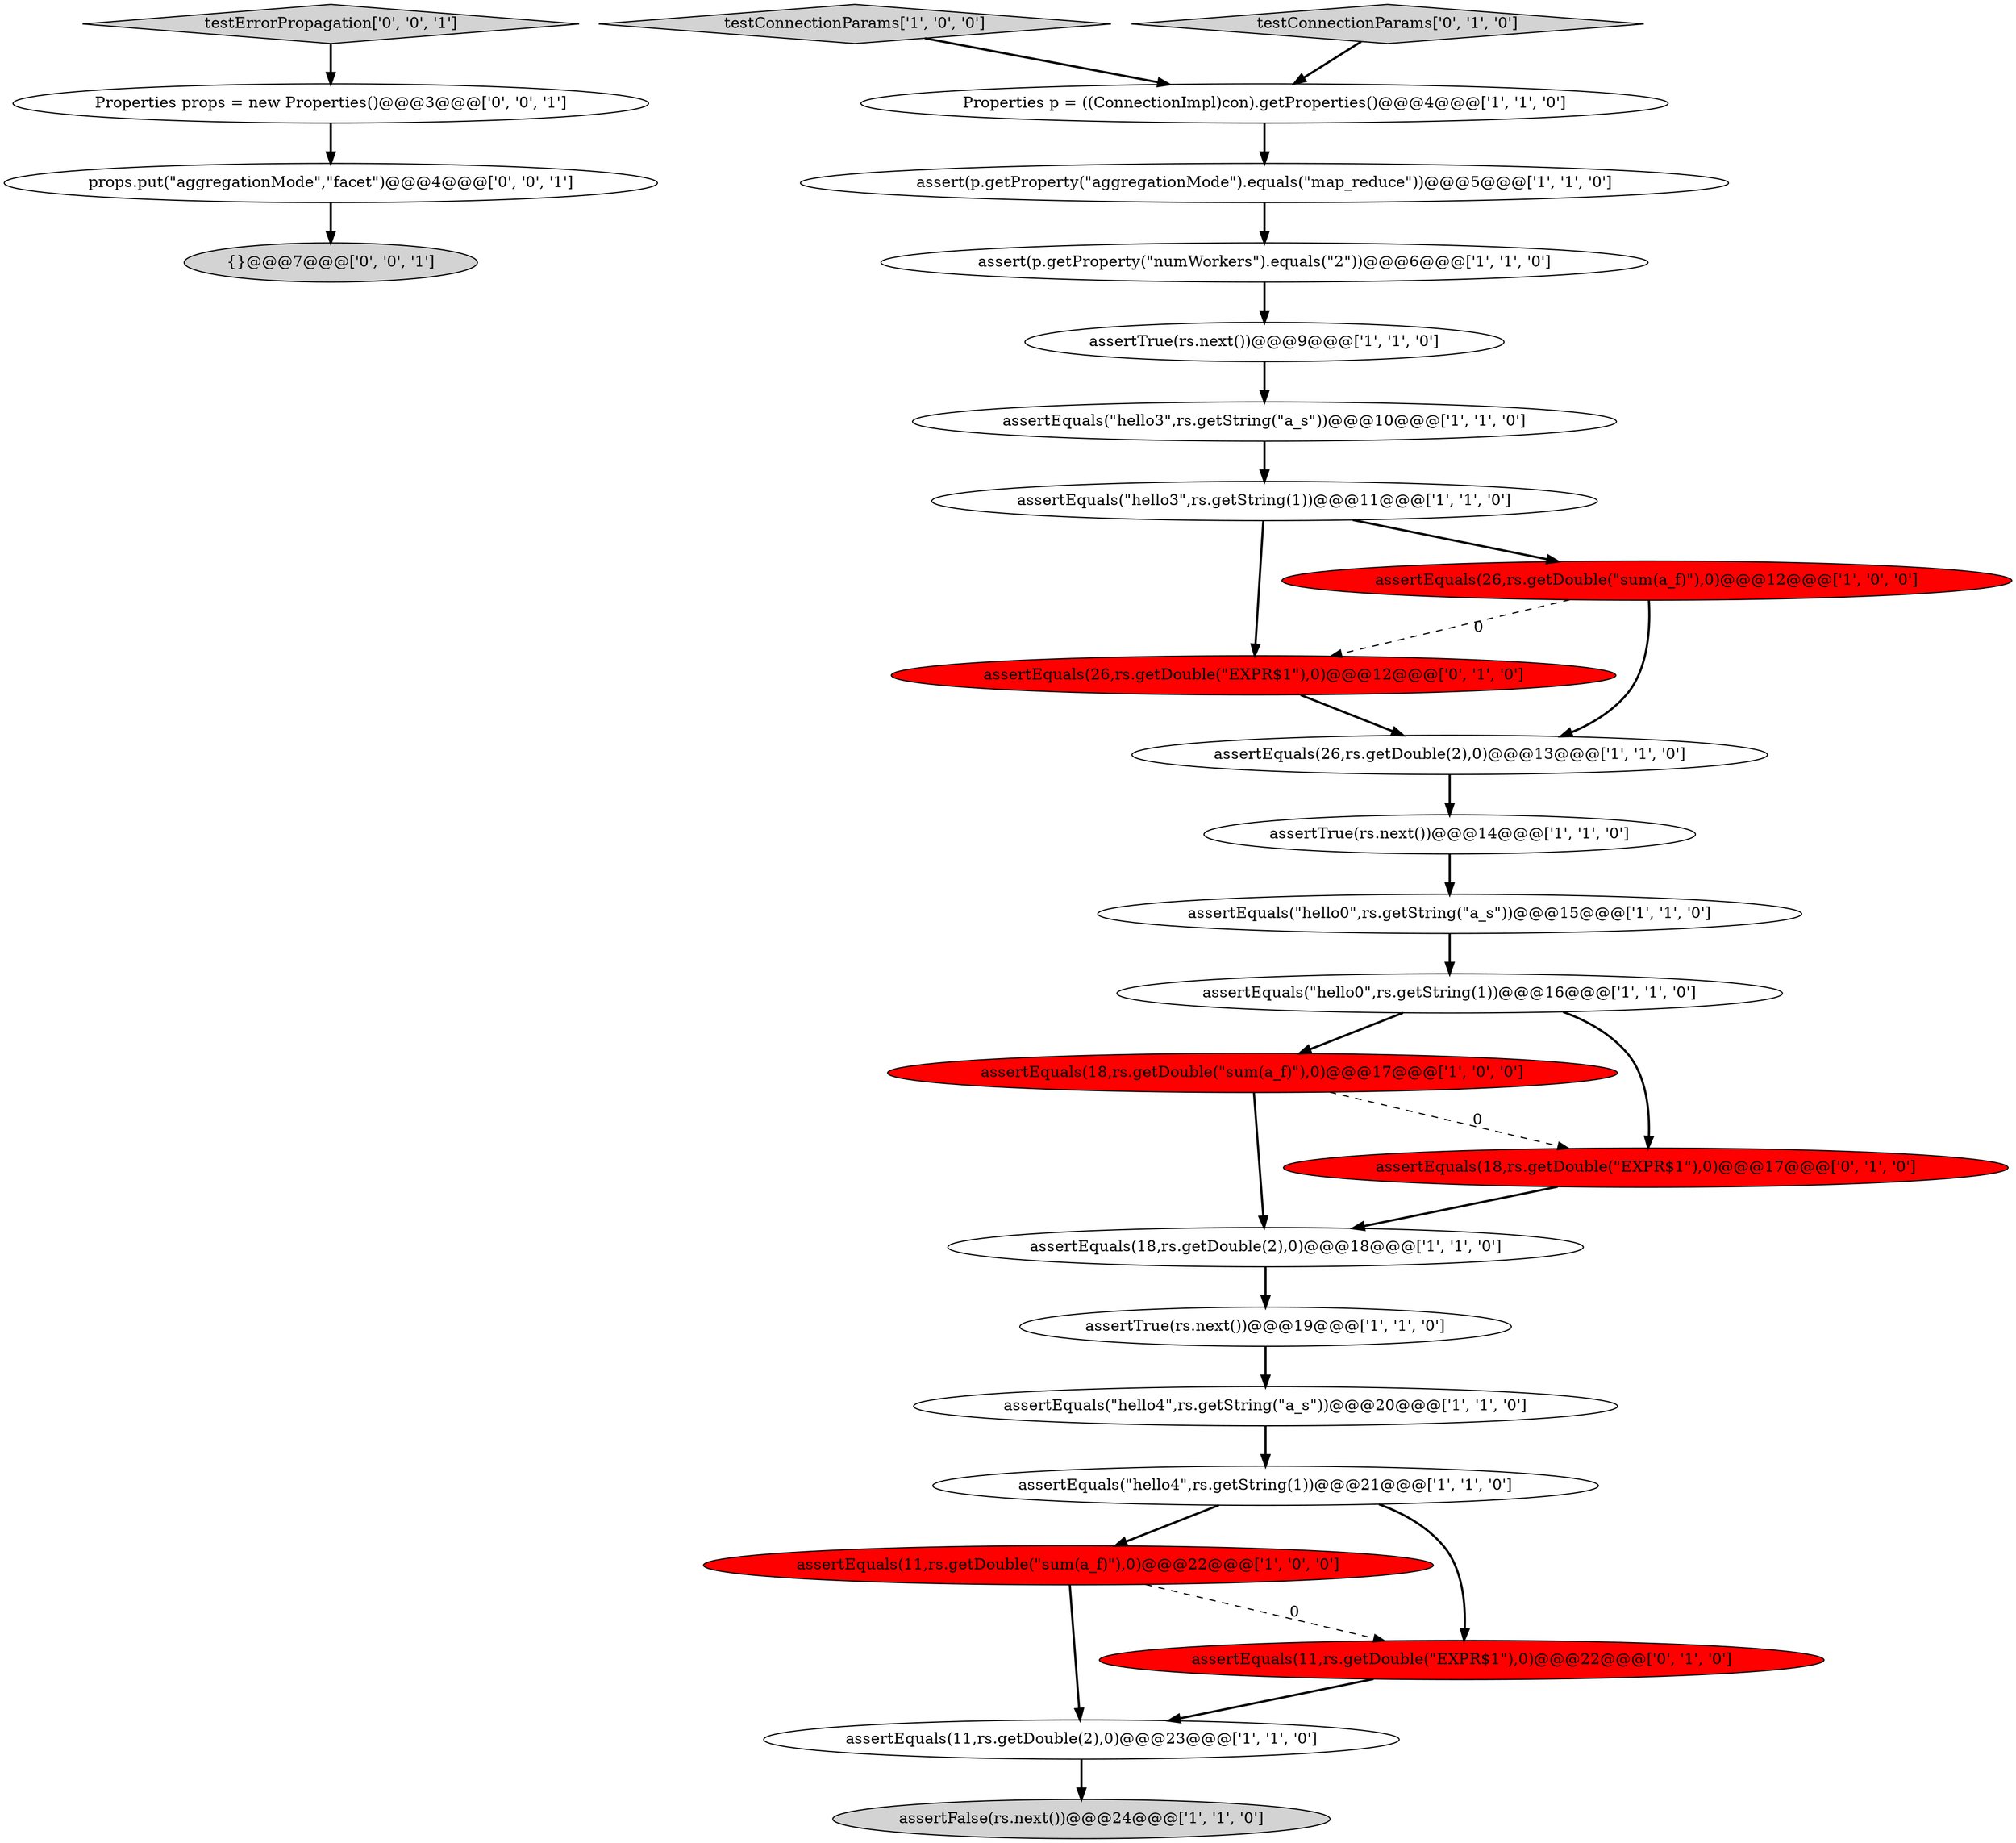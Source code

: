 digraph {
24 [style = filled, label = "{}@@@7@@@['0', '0', '1']", fillcolor = lightgray, shape = ellipse image = "AAA0AAABBB3BBB"];
8 [style = filled, label = "assertEquals(26,rs.getDouble(2),0)@@@13@@@['1', '1', '0']", fillcolor = white, shape = ellipse image = "AAA0AAABBB1BBB"];
2 [style = filled, label = "assertEquals(\"hello0\",rs.getString(1))@@@16@@@['1', '1', '0']", fillcolor = white, shape = ellipse image = "AAA0AAABBB1BBB"];
4 [style = filled, label = "assertEquals(11,rs.getDouble(2),0)@@@23@@@['1', '1', '0']", fillcolor = white, shape = ellipse image = "AAA0AAABBB1BBB"];
7 [style = filled, label = "testConnectionParams['1', '0', '0']", fillcolor = lightgray, shape = diamond image = "AAA0AAABBB1BBB"];
1 [style = filled, label = "assertEquals(\"hello3\",rs.getString(\"a_s\"))@@@10@@@['1', '1', '0']", fillcolor = white, shape = ellipse image = "AAA0AAABBB1BBB"];
10 [style = filled, label = "assertEquals(11,rs.getDouble(\"sum(a_f)\"),0)@@@22@@@['1', '0', '0']", fillcolor = red, shape = ellipse image = "AAA1AAABBB1BBB"];
3 [style = filled, label = "assertTrue(rs.next())@@@19@@@['1', '1', '0']", fillcolor = white, shape = ellipse image = "AAA0AAABBB1BBB"];
0 [style = filled, label = "assertEquals(18,rs.getDouble(\"sum(a_f)\"),0)@@@17@@@['1', '0', '0']", fillcolor = red, shape = ellipse image = "AAA1AAABBB1BBB"];
22 [style = filled, label = "assertEquals(18,rs.getDouble(\"EXPR$1\"),0)@@@17@@@['0', '1', '0']", fillcolor = red, shape = ellipse image = "AAA1AAABBB2BBB"];
18 [style = filled, label = "assertEquals(18,rs.getDouble(2),0)@@@18@@@['1', '1', '0']", fillcolor = white, shape = ellipse image = "AAA0AAABBB1BBB"];
23 [style = filled, label = "assertEquals(26,rs.getDouble(\"EXPR$1\"),0)@@@12@@@['0', '1', '0']", fillcolor = red, shape = ellipse image = "AAA1AAABBB2BBB"];
14 [style = filled, label = "assertTrue(rs.next())@@@9@@@['1', '1', '0']", fillcolor = white, shape = ellipse image = "AAA0AAABBB1BBB"];
27 [style = filled, label = "testErrorPropagation['0', '0', '1']", fillcolor = lightgray, shape = diamond image = "AAA0AAABBB3BBB"];
6 [style = filled, label = "assertTrue(rs.next())@@@14@@@['1', '1', '0']", fillcolor = white, shape = ellipse image = "AAA0AAABBB1BBB"];
5 [style = filled, label = "assertFalse(rs.next())@@@24@@@['1', '1', '0']", fillcolor = lightgray, shape = ellipse image = "AAA0AAABBB1BBB"];
11 [style = filled, label = "assertEquals(26,rs.getDouble(\"sum(a_f)\"),0)@@@12@@@['1', '0', '0']", fillcolor = red, shape = ellipse image = "AAA1AAABBB1BBB"];
15 [style = filled, label = "assertEquals(\"hello0\",rs.getString(\"a_s\"))@@@15@@@['1', '1', '0']", fillcolor = white, shape = ellipse image = "AAA0AAABBB1BBB"];
19 [style = filled, label = "assert(p.getProperty(\"numWorkers\").equals(\"2\"))@@@6@@@['1', '1', '0']", fillcolor = white, shape = ellipse image = "AAA0AAABBB1BBB"];
13 [style = filled, label = "assertEquals(\"hello3\",rs.getString(1))@@@11@@@['1', '1', '0']", fillcolor = white, shape = ellipse image = "AAA0AAABBB1BBB"];
16 [style = filled, label = "Properties p = ((ConnectionImpl)con).getProperties()@@@4@@@['1', '1', '0']", fillcolor = white, shape = ellipse image = "AAA0AAABBB1BBB"];
21 [style = filled, label = "assertEquals(11,rs.getDouble(\"EXPR$1\"),0)@@@22@@@['0', '1', '0']", fillcolor = red, shape = ellipse image = "AAA1AAABBB2BBB"];
12 [style = filled, label = "assertEquals(\"hello4\",rs.getString(1))@@@21@@@['1', '1', '0']", fillcolor = white, shape = ellipse image = "AAA0AAABBB1BBB"];
26 [style = filled, label = "Properties props = new Properties()@@@3@@@['0', '0', '1']", fillcolor = white, shape = ellipse image = "AAA0AAABBB3BBB"];
17 [style = filled, label = "assert(p.getProperty(\"aggregationMode\").equals(\"map_reduce\"))@@@5@@@['1', '1', '0']", fillcolor = white, shape = ellipse image = "AAA0AAABBB1BBB"];
20 [style = filled, label = "testConnectionParams['0', '1', '0']", fillcolor = lightgray, shape = diamond image = "AAA0AAABBB2BBB"];
25 [style = filled, label = "props.put(\"aggregationMode\",\"facet\")@@@4@@@['0', '0', '1']", fillcolor = white, shape = ellipse image = "AAA0AAABBB3BBB"];
9 [style = filled, label = "assertEquals(\"hello4\",rs.getString(\"a_s\"))@@@20@@@['1', '1', '0']", fillcolor = white, shape = ellipse image = "AAA0AAABBB1BBB"];
18->3 [style = bold, label=""];
15->2 [style = bold, label=""];
10->21 [style = dashed, label="0"];
12->21 [style = bold, label=""];
26->25 [style = bold, label=""];
11->23 [style = dashed, label="0"];
8->6 [style = bold, label=""];
16->17 [style = bold, label=""];
23->8 [style = bold, label=""];
13->11 [style = bold, label=""];
1->13 [style = bold, label=""];
17->19 [style = bold, label=""];
0->22 [style = dashed, label="0"];
6->15 [style = bold, label=""];
14->1 [style = bold, label=""];
3->9 [style = bold, label=""];
25->24 [style = bold, label=""];
2->0 [style = bold, label=""];
12->10 [style = bold, label=""];
22->18 [style = bold, label=""];
19->14 [style = bold, label=""];
20->16 [style = bold, label=""];
7->16 [style = bold, label=""];
13->23 [style = bold, label=""];
10->4 [style = bold, label=""];
11->8 [style = bold, label=""];
0->18 [style = bold, label=""];
9->12 [style = bold, label=""];
2->22 [style = bold, label=""];
4->5 [style = bold, label=""];
21->4 [style = bold, label=""];
27->26 [style = bold, label=""];
}
